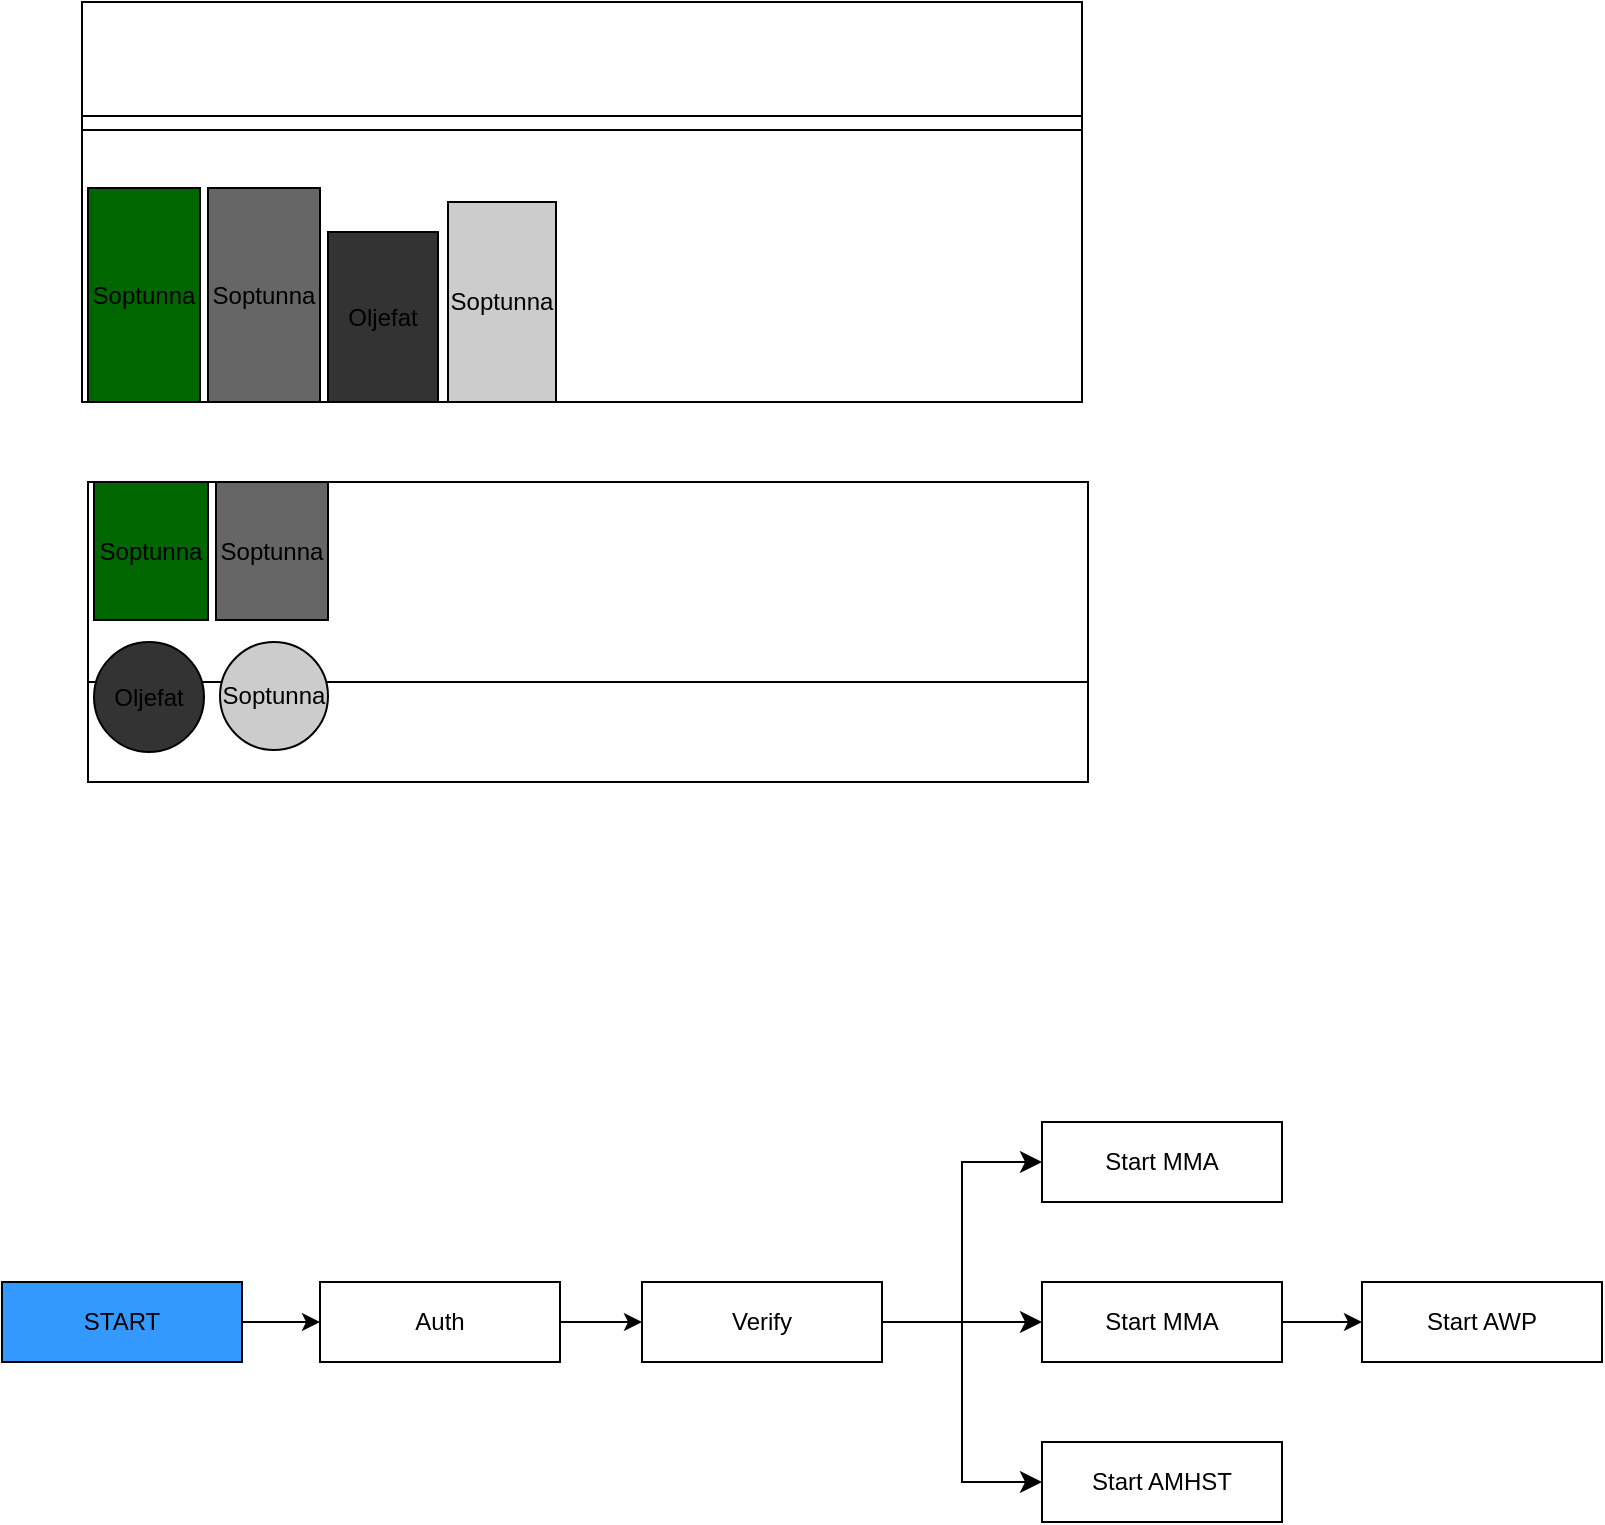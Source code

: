 <mxfile version="24.7.16">
  <diagram name="Sida-1" id="Avd2UuJ078-vsjvyL1Ew">
    <mxGraphModel dx="1050" dy="569" grid="1" gridSize="10" guides="1" tooltips="1" connect="1" arrows="1" fold="1" page="1" pageScale="1" pageWidth="827" pageHeight="1169" math="0" shadow="0">
      <root>
        <mxCell id="0" />
        <mxCell id="1" parent="0" />
        <mxCell id="LlLvxSGmLiJx_BUEtLQA-6" value="" style="rounded=0;whiteSpace=wrap;html=1;" vertex="1" parent="1">
          <mxGeometry x="123" y="500" width="500" height="50" as="geometry" />
        </mxCell>
        <mxCell id="B51JoAVoWB4f_Y3xYSjh-1" value="" style="rounded=0;whiteSpace=wrap;html=1;" parent="1" vertex="1">
          <mxGeometry x="120" y="160" width="500" height="200" as="geometry" />
        </mxCell>
        <mxCell id="B51JoAVoWB4f_Y3xYSjh-2" value="Soptunna" style="rounded=0;whiteSpace=wrap;html=1;fillColor=#006600;" parent="1" vertex="1">
          <mxGeometry x="123" y="253" width="56" height="107" as="geometry" />
        </mxCell>
        <mxCell id="B51JoAVoWB4f_Y3xYSjh-3" value="Oljefat" style="rounded=0;whiteSpace=wrap;html=1;fillColor=#333333;" parent="1" vertex="1">
          <mxGeometry x="243" y="275" width="55" height="85" as="geometry" />
        </mxCell>
        <mxCell id="B51JoAVoWB4f_Y3xYSjh-4" value="Soptunna" style="rounded=0;whiteSpace=wrap;html=1;fillColor=#CCCCCC;gradientColor=none;glass=0;shadow=0;labelBackgroundColor=none;" parent="1" vertex="1">
          <mxGeometry x="303" y="260" width="54" height="100" as="geometry" />
        </mxCell>
        <mxCell id="B51JoAVoWB4f_Y3xYSjh-5" value="Soptunna" style="rounded=0;whiteSpace=wrap;html=1;fillColor=#666666;" parent="1" vertex="1">
          <mxGeometry x="183" y="253" width="56" height="107" as="geometry" />
        </mxCell>
        <mxCell id="B51JoAVoWB4f_Y3xYSjh-6" value="" style="rounded=0;whiteSpace=wrap;html=1;" parent="1" vertex="1">
          <mxGeometry x="120" y="217" width="500" height="7" as="geometry" />
        </mxCell>
        <mxCell id="B51JoAVoWB4f_Y3xYSjh-7" value="START" style="rounded=0;whiteSpace=wrap;html=1;fillColor=#3399FF;" parent="1" vertex="1">
          <mxGeometry x="80" y="800" width="120" height="40" as="geometry" />
        </mxCell>
        <mxCell id="B51JoAVoWB4f_Y3xYSjh-8" value="Auth" style="rounded=0;whiteSpace=wrap;html=1;" parent="1" vertex="1">
          <mxGeometry x="239" y="800" width="120" height="40" as="geometry" />
        </mxCell>
        <mxCell id="B51JoAVoWB4f_Y3xYSjh-9" value="Start MMA" style="rounded=0;whiteSpace=wrap;html=1;" parent="1" vertex="1">
          <mxGeometry x="600" y="720" width="120" height="40" as="geometry" />
        </mxCell>
        <mxCell id="B51JoAVoWB4f_Y3xYSjh-10" value="" style="endArrow=classic;html=1;rounded=0;exitX=1;exitY=0.5;exitDx=0;exitDy=0;" parent="1" source="B51JoAVoWB4f_Y3xYSjh-7" target="B51JoAVoWB4f_Y3xYSjh-8" edge="1">
          <mxGeometry width="50" height="50" relative="1" as="geometry">
            <mxPoint x="340" y="850" as="sourcePoint" />
            <mxPoint x="390" y="800" as="targetPoint" />
          </mxGeometry>
        </mxCell>
        <mxCell id="B51JoAVoWB4f_Y3xYSjh-13" value="" style="endArrow=classic;html=1;rounded=0;entryX=0;entryY=0.5;entryDx=0;entryDy=0;exitX=1;exitY=0.5;exitDx=0;exitDy=0;" parent="1" source="B51JoAVoWB4f_Y3xYSjh-8" target="B51JoAVoWB4f_Y3xYSjh-12" edge="1">
          <mxGeometry width="50" height="50" relative="1" as="geometry">
            <mxPoint x="359" y="740" as="sourcePoint" />
            <mxPoint x="560" y="740" as="targetPoint" />
          </mxGeometry>
        </mxCell>
        <mxCell id="B51JoAVoWB4f_Y3xYSjh-12" value="Verify" style="rounded=0;whiteSpace=wrap;html=1;" parent="1" vertex="1">
          <mxGeometry x="400" y="800" width="120" height="40" as="geometry" />
        </mxCell>
        <mxCell id="B51JoAVoWB4f_Y3xYSjh-14" value="Start MMA" style="rounded=0;whiteSpace=wrap;html=1;" parent="1" vertex="1">
          <mxGeometry x="600" y="800" width="120" height="40" as="geometry" />
        </mxCell>
        <mxCell id="B51JoAVoWB4f_Y3xYSjh-17" value="" style="edgeStyle=elbowEdgeStyle;elbow=horizontal;endArrow=classic;html=1;curved=0;rounded=0;endSize=8;startSize=8;exitX=1;exitY=0.5;exitDx=0;exitDy=0;entryX=0;entryY=0.5;entryDx=0;entryDy=0;" parent="1" source="B51JoAVoWB4f_Y3xYSjh-12" target="B51JoAVoWB4f_Y3xYSjh-18" edge="1">
          <mxGeometry width="50" height="50" relative="1" as="geometry">
            <mxPoint x="540" y="920" as="sourcePoint" />
            <mxPoint x="590" y="870" as="targetPoint" />
          </mxGeometry>
        </mxCell>
        <mxCell id="B51JoAVoWB4f_Y3xYSjh-18" value="Start AMHST" style="rounded=0;whiteSpace=wrap;html=1;" parent="1" vertex="1">
          <mxGeometry x="600" y="880" width="120" height="40" as="geometry" />
        </mxCell>
        <mxCell id="B51JoAVoWB4f_Y3xYSjh-19" value="" style="edgeStyle=elbowEdgeStyle;elbow=horizontal;endArrow=classic;html=1;curved=0;rounded=0;endSize=8;startSize=8;exitX=1;exitY=0.5;exitDx=0;exitDy=0;entryX=0;entryY=0.5;entryDx=0;entryDy=0;" parent="1" source="B51JoAVoWB4f_Y3xYSjh-12" target="B51JoAVoWB4f_Y3xYSjh-14" edge="1">
          <mxGeometry width="50" height="50" relative="1" as="geometry">
            <mxPoint x="530" y="750" as="sourcePoint" />
            <mxPoint x="610" y="910" as="targetPoint" />
          </mxGeometry>
        </mxCell>
        <mxCell id="B51JoAVoWB4f_Y3xYSjh-20" value="" style="edgeStyle=elbowEdgeStyle;elbow=horizontal;endArrow=classic;html=1;curved=0;rounded=0;endSize=8;startSize=8;exitX=1;exitY=0.5;exitDx=0;exitDy=0;entryX=0;entryY=0.5;entryDx=0;entryDy=0;" parent="1" source="B51JoAVoWB4f_Y3xYSjh-12" target="B51JoAVoWB4f_Y3xYSjh-9" edge="1">
          <mxGeometry width="50" height="50" relative="1" as="geometry">
            <mxPoint x="500" y="740" as="sourcePoint" />
            <mxPoint x="550" y="690" as="targetPoint" />
          </mxGeometry>
        </mxCell>
        <mxCell id="B51JoAVoWB4f_Y3xYSjh-21" value="Start AWP" style="rounded=0;whiteSpace=wrap;html=1;" parent="1" vertex="1">
          <mxGeometry x="760" y="800" width="120" height="40" as="geometry" />
        </mxCell>
        <mxCell id="B51JoAVoWB4f_Y3xYSjh-22" value="" style="endArrow=classic;html=1;rounded=0;entryX=0;entryY=0.5;entryDx=0;entryDy=0;exitX=1;exitY=0.5;exitDx=0;exitDy=0;" parent="1" source="B51JoAVoWB4f_Y3xYSjh-14" target="B51JoAVoWB4f_Y3xYSjh-21" edge="1">
          <mxGeometry width="50" height="50" relative="1" as="geometry">
            <mxPoint x="369" y="830" as="sourcePoint" />
            <mxPoint x="410" y="830" as="targetPoint" />
          </mxGeometry>
        </mxCell>
        <mxCell id="LlLvxSGmLiJx_BUEtLQA-1" value="" style="rounded=0;whiteSpace=wrap;html=1;" vertex="1" parent="1">
          <mxGeometry x="123" y="400" width="500" height="100" as="geometry" />
        </mxCell>
        <mxCell id="LlLvxSGmLiJx_BUEtLQA-2" value="Soptunna" style="rounded=0;whiteSpace=wrap;html=1;fillColor=#006600;" vertex="1" parent="1">
          <mxGeometry x="126" y="400" width="57" height="69" as="geometry" />
        </mxCell>
        <mxCell id="LlLvxSGmLiJx_BUEtLQA-3" value="Oljefat" style="rounded=1;whiteSpace=wrap;html=1;fillColor=#333333;arcSize=50;" vertex="1" parent="1">
          <mxGeometry x="126" y="480" width="55" height="55" as="geometry" />
        </mxCell>
        <mxCell id="LlLvxSGmLiJx_BUEtLQA-4" value="Soptunna" style="rounded=1;whiteSpace=wrap;html=1;fillColor=#CCCCCC;gradientColor=none;glass=0;shadow=0;labelBackgroundColor=none;arcSize=50;" vertex="1" parent="1">
          <mxGeometry x="189" y="480" width="54" height="54" as="geometry" />
        </mxCell>
        <mxCell id="LlLvxSGmLiJx_BUEtLQA-5" value="Soptunna" style="rounded=0;whiteSpace=wrap;html=1;fillColor=#666666;" vertex="1" parent="1">
          <mxGeometry x="187" y="400" width="56" height="69" as="geometry" />
        </mxCell>
      </root>
    </mxGraphModel>
  </diagram>
</mxfile>
